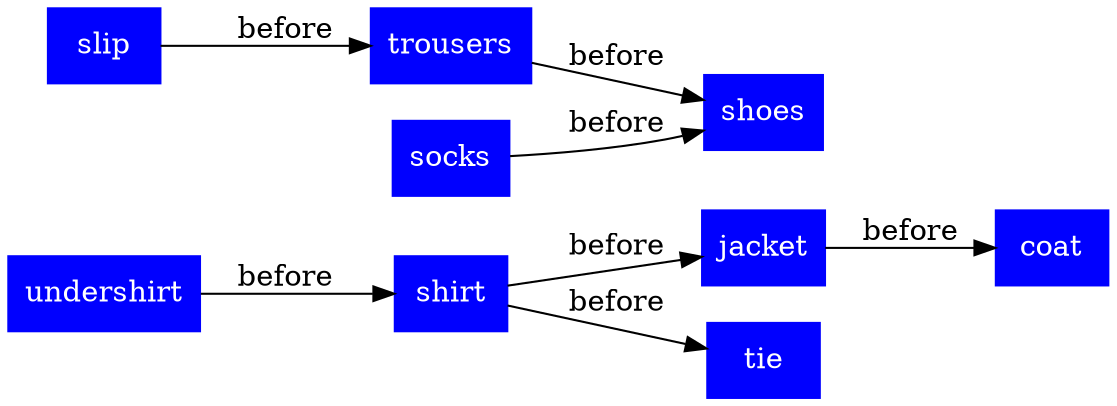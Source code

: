digraph DoNotNameThisOnlyGraph {
  graph [rankdir = LR, center = 1, orientation = Portrait]
  node [fontsize = 14, shape = box, style = filled, color = blue, fontcolor = white]
  edge [fontsize = 14 ];

  "coat"
  "jacket"
  "jacket" -> "coat" [label = "before"]
  "shirt"
  "shirt" -> "jacket" [label = "before"]
  "shirt" -> "tie" [label = "before"]
  "shoes"
  "slip"
  "slip" -> "trousers" [label = "before"]
  "socks"
  "socks" -> "shoes" [label = "before"]
  "tie"
  "trousers"
  "trousers" -> "shoes" [label = "before"]
  "undershirt"
  "undershirt" -> "shirt" [label = "before"]
}
